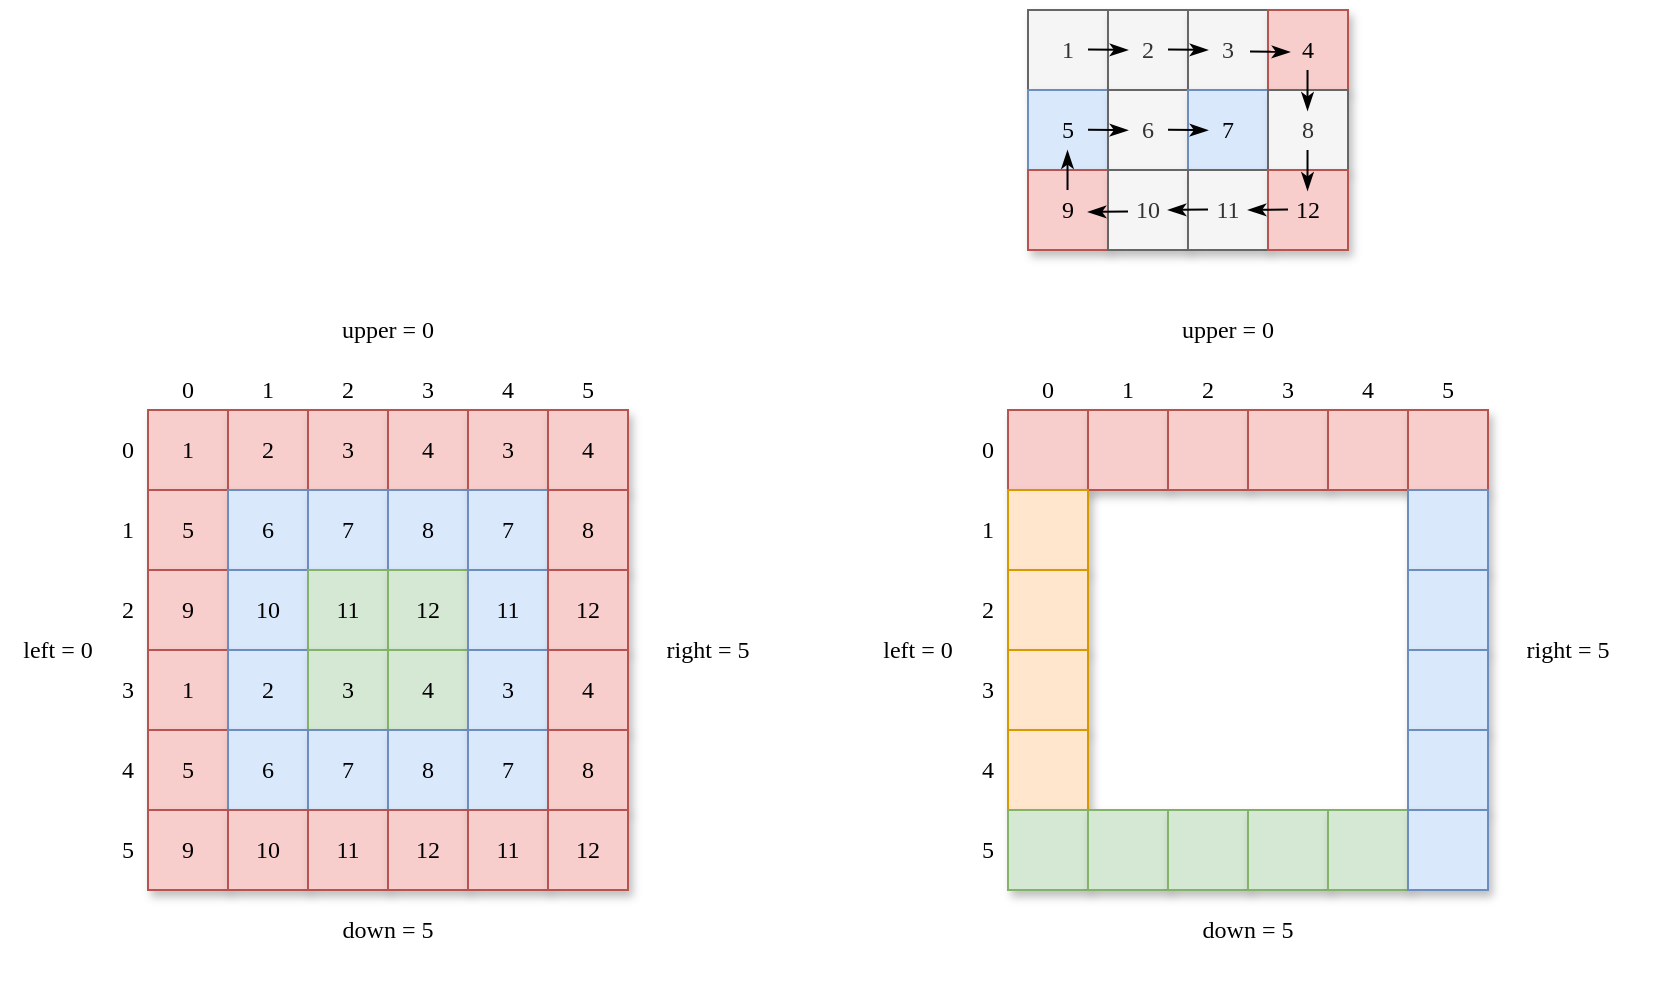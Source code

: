 <mxfile version="16.1.2" type="github">
  <diagram id="ffAc3uo1YPFbVvsRid7a" name="第 1 页">
    <mxGraphModel dx="2249" dy="762" grid="1" gridSize="10" guides="1" tooltips="1" connect="1" arrows="1" fold="1" page="1" pageScale="1" pageWidth="827" pageHeight="1169" background="#ffffff" math="0" shadow="0">
      <root>
        <mxCell id="0" />
        <mxCell id="1" parent="0" />
        <mxCell id="3kvtjz900iumJ6aTb2ge-2" value="&lt;font face=&quot;Comic Sans MS&quot;&gt;1&lt;/font&gt;" style="rounded=0;whiteSpace=wrap;html=1;fillColor=#f5f5f5;fontColor=#333333;strokeColor=#666666;shadow=1;" parent="1" vertex="1">
          <mxGeometry x="280" y="160" width="40" height="40" as="geometry" />
        </mxCell>
        <mxCell id="3kvtjz900iumJ6aTb2ge-3" value="&lt;font face=&quot;Comic Sans MS&quot;&gt;2&lt;/font&gt;" style="rounded=0;whiteSpace=wrap;html=1;fillColor=#f5f5f5;fontColor=#333333;strokeColor=#666666;shadow=1;" parent="1" vertex="1">
          <mxGeometry x="320" y="160" width="40" height="40" as="geometry" />
        </mxCell>
        <mxCell id="3kvtjz900iumJ6aTb2ge-4" value="&lt;font face=&quot;Comic Sans MS&quot;&gt;3&lt;/font&gt;" style="rounded=0;whiteSpace=wrap;html=1;fillColor=#f5f5f5;fontColor=#333333;strokeColor=#666666;shadow=1;" parent="1" vertex="1">
          <mxGeometry x="360" y="160" width="40" height="40" as="geometry" />
        </mxCell>
        <mxCell id="3kvtjz900iumJ6aTb2ge-5" value="&lt;font face=&quot;Comic Sans MS&quot;&gt;4&lt;/font&gt;" style="rounded=0;whiteSpace=wrap;html=1;fillColor=#f8cecc;strokeColor=#b85450;shadow=1;" parent="1" vertex="1">
          <mxGeometry x="400" y="160" width="40" height="40" as="geometry" />
        </mxCell>
        <mxCell id="3kvtjz900iumJ6aTb2ge-6" value="&lt;font face=&quot;Comic Sans MS&quot;&gt;5&lt;/font&gt;" style="rounded=0;whiteSpace=wrap;html=1;fillColor=#dae8fc;strokeColor=#6c8ebf;shadow=1;" parent="1" vertex="1">
          <mxGeometry x="280" y="200" width="40" height="40" as="geometry" />
        </mxCell>
        <mxCell id="3kvtjz900iumJ6aTb2ge-7" value="&lt;font face=&quot;Comic Sans MS&quot;&gt;6&lt;/font&gt;" style="rounded=0;whiteSpace=wrap;html=1;fillColor=#f5f5f5;fontColor=#333333;strokeColor=#666666;shadow=1;" parent="1" vertex="1">
          <mxGeometry x="320" y="200" width="40" height="40" as="geometry" />
        </mxCell>
        <mxCell id="3kvtjz900iumJ6aTb2ge-8" value="&lt;font face=&quot;Comic Sans MS&quot;&gt;7&lt;/font&gt;" style="rounded=0;whiteSpace=wrap;html=1;fillColor=#dae8fc;strokeColor=#6c8ebf;shadow=1;" parent="1" vertex="1">
          <mxGeometry x="360" y="200" width="40" height="40" as="geometry" />
        </mxCell>
        <mxCell id="3kvtjz900iumJ6aTb2ge-9" value="&lt;font face=&quot;Comic Sans MS&quot;&gt;8&lt;/font&gt;" style="rounded=0;whiteSpace=wrap;html=1;fillColor=#f5f5f5;fontColor=#333333;strokeColor=#666666;shadow=1;" parent="1" vertex="1">
          <mxGeometry x="400" y="200" width="40" height="40" as="geometry" />
        </mxCell>
        <mxCell id="3kvtjz900iumJ6aTb2ge-10" value="&lt;font face=&quot;Comic Sans MS&quot;&gt;9&lt;/font&gt;" style="rounded=0;whiteSpace=wrap;html=1;fillColor=#f8cecc;strokeColor=#b85450;shadow=1;" parent="1" vertex="1">
          <mxGeometry x="280" y="240" width="40" height="40" as="geometry" />
        </mxCell>
        <mxCell id="3kvtjz900iumJ6aTb2ge-11" value="&lt;font face=&quot;Comic Sans MS&quot;&gt;10&lt;/font&gt;" style="rounded=0;whiteSpace=wrap;html=1;fillColor=#f5f5f5;fontColor=#333333;strokeColor=#666666;shadow=1;" parent="1" vertex="1">
          <mxGeometry x="320" y="240" width="40" height="40" as="geometry" />
        </mxCell>
        <mxCell id="3kvtjz900iumJ6aTb2ge-12" value="&lt;font face=&quot;Comic Sans MS&quot;&gt;11&lt;/font&gt;" style="rounded=0;whiteSpace=wrap;html=1;fillColor=#f5f5f5;fontColor=#333333;strokeColor=#666666;shadow=1;" parent="1" vertex="1">
          <mxGeometry x="360" y="240" width="40" height="40" as="geometry" />
        </mxCell>
        <mxCell id="3kvtjz900iumJ6aTb2ge-13" value="&lt;font face=&quot;Comic Sans MS&quot;&gt;12&lt;/font&gt;" style="rounded=0;whiteSpace=wrap;html=1;fillColor=#f8cecc;strokeColor=#b85450;shadow=1;" parent="1" vertex="1">
          <mxGeometry x="400" y="240" width="40" height="40" as="geometry" />
        </mxCell>
        <mxCell id="3kvtjz900iumJ6aTb2ge-14" value="" style="endArrow=classicThin;html=1;rounded=0;fontFamily=Comic Sans MS;endFill=1;" parent="1" edge="1">
          <mxGeometry width="50" height="50" relative="1" as="geometry">
            <mxPoint x="310" y="179.76" as="sourcePoint" />
            <mxPoint x="330" y="180" as="targetPoint" />
          </mxGeometry>
        </mxCell>
        <mxCell id="3kvtjz900iumJ6aTb2ge-15" value="" style="endArrow=classicThin;html=1;rounded=0;fontFamily=Comic Sans MS;endFill=1;" parent="1" edge="1">
          <mxGeometry width="50" height="50" relative="1" as="geometry">
            <mxPoint x="350.0" y="179.76" as="sourcePoint" />
            <mxPoint x="370.0" y="180" as="targetPoint" />
          </mxGeometry>
        </mxCell>
        <mxCell id="3kvtjz900iumJ6aTb2ge-16" value="" style="endArrow=classicThin;html=1;rounded=0;fontFamily=Comic Sans MS;endFill=1;" parent="1" edge="1">
          <mxGeometry width="50" height="50" relative="1" as="geometry">
            <mxPoint x="391" y="180.76" as="sourcePoint" />
            <mxPoint x="411" y="181" as="targetPoint" />
          </mxGeometry>
        </mxCell>
        <mxCell id="3kvtjz900iumJ6aTb2ge-17" value="" style="endArrow=classicThin;html=1;rounded=0;fontFamily=Comic Sans MS;endFill=1;" parent="1" edge="1">
          <mxGeometry width="50" height="50" relative="1" as="geometry">
            <mxPoint x="419.76" y="190" as="sourcePoint" />
            <mxPoint x="419.76" y="210.24" as="targetPoint" />
          </mxGeometry>
        </mxCell>
        <mxCell id="3kvtjz900iumJ6aTb2ge-18" value="" style="endArrow=classicThin;html=1;rounded=0;fontFamily=Comic Sans MS;endFill=1;" parent="1" edge="1">
          <mxGeometry width="50" height="50" relative="1" as="geometry">
            <mxPoint x="419.76" y="230" as="sourcePoint" />
            <mxPoint x="419.76" y="250.24" as="targetPoint" />
          </mxGeometry>
        </mxCell>
        <mxCell id="3kvtjz900iumJ6aTb2ge-19" value="" style="endArrow=classicThin;html=1;rounded=0;fontFamily=Comic Sans MS;endFill=1;" parent="1" edge="1">
          <mxGeometry width="50" height="50" relative="1" as="geometry">
            <mxPoint x="410" y="259.76" as="sourcePoint" />
            <mxPoint x="390" y="260" as="targetPoint" />
          </mxGeometry>
        </mxCell>
        <mxCell id="3kvtjz900iumJ6aTb2ge-20" value="" style="endArrow=classicThin;html=1;rounded=0;fontFamily=Comic Sans MS;endFill=1;" parent="1" edge="1">
          <mxGeometry width="50" height="50" relative="1" as="geometry">
            <mxPoint x="370" y="259.76" as="sourcePoint" />
            <mxPoint x="350" y="260" as="targetPoint" />
          </mxGeometry>
        </mxCell>
        <mxCell id="3kvtjz900iumJ6aTb2ge-21" value="" style="endArrow=classicThin;html=1;rounded=0;fontFamily=Comic Sans MS;endFill=1;" parent="1" edge="1">
          <mxGeometry width="50" height="50" relative="1" as="geometry">
            <mxPoint x="330" y="260.76" as="sourcePoint" />
            <mxPoint x="310" y="261" as="targetPoint" />
          </mxGeometry>
        </mxCell>
        <mxCell id="3kvtjz900iumJ6aTb2ge-22" value="" style="endArrow=classicThin;html=1;rounded=0;fontFamily=Comic Sans MS;endFill=1;" parent="1" edge="1">
          <mxGeometry width="50" height="50" relative="1" as="geometry">
            <mxPoint x="299.76" y="250" as="sourcePoint" />
            <mxPoint x="299.76" y="230.24" as="targetPoint" />
          </mxGeometry>
        </mxCell>
        <mxCell id="3kvtjz900iumJ6aTb2ge-23" value="" style="endArrow=classicThin;html=1;rounded=0;fontFamily=Comic Sans MS;endFill=1;" parent="1" edge="1">
          <mxGeometry width="50" height="50" relative="1" as="geometry">
            <mxPoint x="310.0" y="219.88" as="sourcePoint" />
            <mxPoint x="330.0" y="220.12" as="targetPoint" />
          </mxGeometry>
        </mxCell>
        <mxCell id="3kvtjz900iumJ6aTb2ge-24" value="" style="endArrow=classicThin;html=1;rounded=0;fontFamily=Comic Sans MS;endFill=1;" parent="1" edge="1">
          <mxGeometry width="50" height="50" relative="1" as="geometry">
            <mxPoint x="350.0" y="219.88" as="sourcePoint" />
            <mxPoint x="370.0" y="220.12" as="targetPoint" />
          </mxGeometry>
        </mxCell>
        <mxCell id="3kvtjz900iumJ6aTb2ge-109" value="&lt;font face=&quot;Comic Sans MS&quot;&gt;1&lt;/font&gt;" style="rounded=0;whiteSpace=wrap;html=1;fillColor=#f8cecc;strokeColor=#b85450;shadow=1;" parent="1" vertex="1">
          <mxGeometry x="-160" y="360" width="40" height="40" as="geometry" />
        </mxCell>
        <mxCell id="3kvtjz900iumJ6aTb2ge-110" value="&lt;font face=&quot;Comic Sans MS&quot;&gt;2&lt;/font&gt;" style="rounded=0;whiteSpace=wrap;html=1;fillColor=#f8cecc;strokeColor=#b85450;shadow=1;" parent="1" vertex="1">
          <mxGeometry x="-120" y="360" width="40" height="40" as="geometry" />
        </mxCell>
        <mxCell id="3kvtjz900iumJ6aTb2ge-111" value="&lt;font face=&quot;Comic Sans MS&quot;&gt;3&lt;/font&gt;" style="rounded=0;whiteSpace=wrap;html=1;fillColor=#f8cecc;strokeColor=#b85450;shadow=1;" parent="1" vertex="1">
          <mxGeometry x="-80" y="360" width="40" height="40" as="geometry" />
        </mxCell>
        <mxCell id="3kvtjz900iumJ6aTb2ge-112" value="&lt;font face=&quot;Comic Sans MS&quot;&gt;4&lt;/font&gt;" style="rounded=0;whiteSpace=wrap;html=1;fillColor=#f8cecc;strokeColor=#b85450;shadow=1;" parent="1" vertex="1">
          <mxGeometry x="-40" y="360" width="40" height="40" as="geometry" />
        </mxCell>
        <mxCell id="3kvtjz900iumJ6aTb2ge-113" value="&lt;font face=&quot;Comic Sans MS&quot;&gt;5&lt;/font&gt;" style="rounded=0;whiteSpace=wrap;html=1;fillColor=#f8cecc;strokeColor=#b85450;shadow=1;" parent="1" vertex="1">
          <mxGeometry x="-160" y="400" width="40" height="40" as="geometry" />
        </mxCell>
        <mxCell id="3kvtjz900iumJ6aTb2ge-114" value="&lt;font face=&quot;Comic Sans MS&quot;&gt;6&lt;/font&gt;" style="rounded=0;whiteSpace=wrap;html=1;fillColor=#dae8fc;strokeColor=#6c8ebf;shadow=1;" parent="1" vertex="1">
          <mxGeometry x="-120" y="400" width="40" height="40" as="geometry" />
        </mxCell>
        <mxCell id="3kvtjz900iumJ6aTb2ge-115" value="&lt;font face=&quot;Comic Sans MS&quot;&gt;7&lt;/font&gt;" style="rounded=0;whiteSpace=wrap;html=1;fillColor=#dae8fc;strokeColor=#6c8ebf;shadow=1;" parent="1" vertex="1">
          <mxGeometry x="-80" y="400" width="40" height="40" as="geometry" />
        </mxCell>
        <mxCell id="3kvtjz900iumJ6aTb2ge-116" value="&lt;font face=&quot;Comic Sans MS&quot;&gt;8&lt;/font&gt;" style="rounded=0;whiteSpace=wrap;html=1;shadow=1;fillColor=#dae8fc;strokeColor=#6c8ebf;" parent="1" vertex="1">
          <mxGeometry x="-40" y="400" width="40" height="40" as="geometry" />
        </mxCell>
        <mxCell id="3kvtjz900iumJ6aTb2ge-117" value="&lt;font face=&quot;Comic Sans MS&quot;&gt;9&lt;/font&gt;" style="rounded=0;whiteSpace=wrap;html=1;fillColor=#f8cecc;strokeColor=#b85450;shadow=1;" parent="1" vertex="1">
          <mxGeometry x="-160" y="440" width="40" height="40" as="geometry" />
        </mxCell>
        <mxCell id="3kvtjz900iumJ6aTb2ge-118" value="&lt;font face=&quot;Comic Sans MS&quot;&gt;10&lt;/font&gt;" style="rounded=0;whiteSpace=wrap;html=1;fillColor=#dae8fc;strokeColor=#6c8ebf;shadow=1;" parent="1" vertex="1">
          <mxGeometry x="-120" y="440" width="40" height="40" as="geometry" />
        </mxCell>
        <mxCell id="3kvtjz900iumJ6aTb2ge-119" value="&lt;font face=&quot;Comic Sans MS&quot;&gt;11&lt;/font&gt;" style="rounded=0;whiteSpace=wrap;html=1;fillColor=#d5e8d4;strokeColor=#82b366;shadow=1;" parent="1" vertex="1">
          <mxGeometry x="-80" y="440" width="40" height="40" as="geometry" />
        </mxCell>
        <mxCell id="3kvtjz900iumJ6aTb2ge-120" value="&lt;font face=&quot;Comic Sans MS&quot;&gt;12&lt;/font&gt;" style="rounded=0;whiteSpace=wrap;html=1;shadow=1;fillColor=#d5e8d4;strokeColor=#82b366;" parent="1" vertex="1">
          <mxGeometry x="-40" y="440" width="40" height="40" as="geometry" />
        </mxCell>
        <mxCell id="3kvtjz900iumJ6aTb2ge-121" value="&lt;font face=&quot;Comic Sans MS&quot;&gt;1&lt;/font&gt;" style="rounded=0;whiteSpace=wrap;html=1;fillColor=#f8cecc;strokeColor=#b85450;shadow=1;" parent="1" vertex="1">
          <mxGeometry x="-160" y="480" width="40" height="40" as="geometry" />
        </mxCell>
        <mxCell id="3kvtjz900iumJ6aTb2ge-122" value="&lt;font face=&quot;Comic Sans MS&quot;&gt;2&lt;/font&gt;" style="rounded=0;whiteSpace=wrap;html=1;fillColor=#dae8fc;strokeColor=#6c8ebf;shadow=1;" parent="1" vertex="1">
          <mxGeometry x="-120" y="480" width="40" height="40" as="geometry" />
        </mxCell>
        <mxCell id="3kvtjz900iumJ6aTb2ge-123" value="&lt;font face=&quot;Comic Sans MS&quot;&gt;3&lt;/font&gt;" style="rounded=0;whiteSpace=wrap;html=1;fillColor=#d5e8d4;strokeColor=#82b366;shadow=1;" parent="1" vertex="1">
          <mxGeometry x="-80" y="480" width="40" height="40" as="geometry" />
        </mxCell>
        <mxCell id="3kvtjz900iumJ6aTb2ge-124" value="&lt;font face=&quot;Comic Sans MS&quot;&gt;4&lt;/font&gt;" style="rounded=0;whiteSpace=wrap;html=1;fillColor=#d5e8d4;strokeColor=#82b366;shadow=1;" parent="1" vertex="1">
          <mxGeometry x="-40" y="480" width="40" height="40" as="geometry" />
        </mxCell>
        <mxCell id="3kvtjz900iumJ6aTb2ge-125" value="&lt;font face=&quot;Comic Sans MS&quot;&gt;5&lt;/font&gt;" style="rounded=0;whiteSpace=wrap;html=1;fillColor=#f8cecc;strokeColor=#b85450;shadow=1;" parent="1" vertex="1">
          <mxGeometry x="-160" y="520" width="40" height="40" as="geometry" />
        </mxCell>
        <mxCell id="3kvtjz900iumJ6aTb2ge-126" value="&lt;font face=&quot;Comic Sans MS&quot;&gt;6&lt;/font&gt;" style="rounded=0;whiteSpace=wrap;html=1;fillColor=#dae8fc;strokeColor=#6c8ebf;shadow=1;" parent="1" vertex="1">
          <mxGeometry x="-120" y="520" width="40" height="40" as="geometry" />
        </mxCell>
        <mxCell id="3kvtjz900iumJ6aTb2ge-127" value="&lt;font face=&quot;Comic Sans MS&quot;&gt;7&lt;/font&gt;" style="rounded=0;whiteSpace=wrap;html=1;fillColor=#dae8fc;strokeColor=#6c8ebf;shadow=1;" parent="1" vertex="1">
          <mxGeometry x="-80" y="520" width="40" height="40" as="geometry" />
        </mxCell>
        <mxCell id="3kvtjz900iumJ6aTb2ge-128" value="&lt;font face=&quot;Comic Sans MS&quot;&gt;8&lt;/font&gt;" style="rounded=0;whiteSpace=wrap;html=1;fillColor=#dae8fc;strokeColor=#6c8ebf;shadow=1;" parent="1" vertex="1">
          <mxGeometry x="-40" y="520" width="40" height="40" as="geometry" />
        </mxCell>
        <mxCell id="3kvtjz900iumJ6aTb2ge-129" value="&lt;font face=&quot;Comic Sans MS&quot;&gt;9&lt;/font&gt;" style="rounded=0;whiteSpace=wrap;html=1;fillColor=#f8cecc;strokeColor=#b85450;shadow=1;" parent="1" vertex="1">
          <mxGeometry x="-160" y="560" width="40" height="40" as="geometry" />
        </mxCell>
        <mxCell id="3kvtjz900iumJ6aTb2ge-130" value="&lt;font face=&quot;Comic Sans MS&quot;&gt;10&lt;/font&gt;" style="rounded=0;whiteSpace=wrap;html=1;fillColor=#f8cecc;strokeColor=#b85450;shadow=1;" parent="1" vertex="1">
          <mxGeometry x="-120" y="560" width="40" height="40" as="geometry" />
        </mxCell>
        <mxCell id="3kvtjz900iumJ6aTb2ge-131" value="&lt;font face=&quot;Comic Sans MS&quot;&gt;11&lt;/font&gt;" style="rounded=0;whiteSpace=wrap;html=1;fillColor=#f8cecc;strokeColor=#b85450;shadow=1;" parent="1" vertex="1">
          <mxGeometry x="-80" y="560" width="40" height="40" as="geometry" />
        </mxCell>
        <mxCell id="3kvtjz900iumJ6aTb2ge-132" value="&lt;font face=&quot;Comic Sans MS&quot;&gt;12&lt;/font&gt;" style="rounded=0;whiteSpace=wrap;html=1;fillColor=#f8cecc;strokeColor=#b85450;shadow=1;" parent="1" vertex="1">
          <mxGeometry x="-40" y="560" width="40" height="40" as="geometry" />
        </mxCell>
        <mxCell id="3kvtjz900iumJ6aTb2ge-133" value="&lt;font face=&quot;Comic Sans MS&quot;&gt;3&lt;/font&gt;" style="rounded=0;whiteSpace=wrap;html=1;fillColor=#f8cecc;strokeColor=#b85450;shadow=1;" parent="1" vertex="1">
          <mxGeometry y="360" width="40" height="40" as="geometry" />
        </mxCell>
        <mxCell id="3kvtjz900iumJ6aTb2ge-134" value="&lt;font face=&quot;Comic Sans MS&quot;&gt;4&lt;/font&gt;" style="rounded=0;whiteSpace=wrap;html=1;fillColor=#f8cecc;strokeColor=#b85450;shadow=1;" parent="1" vertex="1">
          <mxGeometry x="40" y="360" width="40" height="40" as="geometry" />
        </mxCell>
        <mxCell id="3kvtjz900iumJ6aTb2ge-135" value="&lt;font face=&quot;Comic Sans MS&quot;&gt;7&lt;/font&gt;" style="rounded=0;whiteSpace=wrap;html=1;fillColor=#dae8fc;strokeColor=#6c8ebf;shadow=1;" parent="1" vertex="1">
          <mxGeometry y="400" width="40" height="40" as="geometry" />
        </mxCell>
        <mxCell id="3kvtjz900iumJ6aTb2ge-136" value="&lt;font face=&quot;Comic Sans MS&quot;&gt;8&lt;/font&gt;" style="rounded=0;whiteSpace=wrap;html=1;fillColor=#f8cecc;strokeColor=#b85450;shadow=1;" parent="1" vertex="1">
          <mxGeometry x="40" y="400" width="40" height="40" as="geometry" />
        </mxCell>
        <mxCell id="3kvtjz900iumJ6aTb2ge-137" value="&lt;font face=&quot;Comic Sans MS&quot;&gt;11&lt;/font&gt;" style="rounded=0;whiteSpace=wrap;html=1;shadow=1;fillColor=#dae8fc;strokeColor=#6c8ebf;" parent="1" vertex="1">
          <mxGeometry y="440" width="40" height="40" as="geometry" />
        </mxCell>
        <mxCell id="3kvtjz900iumJ6aTb2ge-138" value="&lt;font face=&quot;Comic Sans MS&quot;&gt;12&lt;/font&gt;" style="rounded=0;whiteSpace=wrap;html=1;fillColor=#f8cecc;strokeColor=#b85450;shadow=1;" parent="1" vertex="1">
          <mxGeometry x="40" y="440" width="40" height="40" as="geometry" />
        </mxCell>
        <mxCell id="3kvtjz900iumJ6aTb2ge-139" value="&lt;font face=&quot;Comic Sans MS&quot;&gt;3&lt;/font&gt;" style="rounded=0;whiteSpace=wrap;html=1;fillColor=#dae8fc;strokeColor=#6c8ebf;shadow=1;" parent="1" vertex="1">
          <mxGeometry y="480" width="40" height="40" as="geometry" />
        </mxCell>
        <mxCell id="3kvtjz900iumJ6aTb2ge-140" value="&lt;font face=&quot;Comic Sans MS&quot;&gt;4&lt;/font&gt;" style="rounded=0;whiteSpace=wrap;html=1;fillColor=#f8cecc;strokeColor=#b85450;shadow=1;" parent="1" vertex="1">
          <mxGeometry x="40" y="480" width="40" height="40" as="geometry" />
        </mxCell>
        <mxCell id="3kvtjz900iumJ6aTb2ge-141" value="&lt;font face=&quot;Comic Sans MS&quot;&gt;7&lt;/font&gt;" style="rounded=0;whiteSpace=wrap;html=1;fillColor=#dae8fc;strokeColor=#6c8ebf;shadow=1;" parent="1" vertex="1">
          <mxGeometry y="520" width="40" height="40" as="geometry" />
        </mxCell>
        <mxCell id="3kvtjz900iumJ6aTb2ge-142" value="&lt;font face=&quot;Comic Sans MS&quot;&gt;8&lt;/font&gt;" style="rounded=0;whiteSpace=wrap;html=1;fillColor=#f8cecc;strokeColor=#b85450;shadow=1;" parent="1" vertex="1">
          <mxGeometry x="40" y="520" width="40" height="40" as="geometry" />
        </mxCell>
        <mxCell id="3kvtjz900iumJ6aTb2ge-143" value="&lt;font face=&quot;Comic Sans MS&quot;&gt;11&lt;/font&gt;" style="rounded=0;whiteSpace=wrap;html=1;fillColor=#f8cecc;strokeColor=#b85450;shadow=1;" parent="1" vertex="1">
          <mxGeometry y="560" width="40" height="40" as="geometry" />
        </mxCell>
        <mxCell id="3kvtjz900iumJ6aTb2ge-144" value="&lt;font face=&quot;Comic Sans MS&quot;&gt;12&lt;/font&gt;" style="rounded=0;whiteSpace=wrap;html=1;fillColor=#f8cecc;strokeColor=#b85450;shadow=1;" parent="1" vertex="1">
          <mxGeometry x="40" y="560" width="40" height="40" as="geometry" />
        </mxCell>
        <mxCell id="3kvtjz900iumJ6aTb2ge-145" value="upper = 0" style="text;html=1;strokeColor=none;fillColor=none;align=center;verticalAlign=middle;whiteSpace=wrap;rounded=0;shadow=1;fontFamily=Comic Sans MS;" parent="1" vertex="1">
          <mxGeometry x="-80" y="300" width="80" height="40" as="geometry" />
        </mxCell>
        <mxCell id="3kvtjz900iumJ6aTb2ge-146" value="right = 5" style="text;html=1;strokeColor=none;fillColor=none;align=center;verticalAlign=middle;whiteSpace=wrap;rounded=0;shadow=1;fontFamily=Comic Sans MS;" parent="1" vertex="1">
          <mxGeometry x="80" y="460" width="80" height="40" as="geometry" />
        </mxCell>
        <mxCell id="3kvtjz900iumJ6aTb2ge-147" value="down = 5" style="text;html=1;strokeColor=none;fillColor=none;align=center;verticalAlign=middle;whiteSpace=wrap;rounded=0;shadow=1;fontFamily=Comic Sans MS;" parent="1" vertex="1">
          <mxGeometry x="-80" y="600" width="80" height="40" as="geometry" />
        </mxCell>
        <mxCell id="3kvtjz900iumJ6aTb2ge-148" value="left = 0" style="text;html=1;strokeColor=none;fillColor=none;align=center;verticalAlign=middle;whiteSpace=wrap;rounded=0;shadow=1;fontFamily=Comic Sans MS;" parent="1" vertex="1">
          <mxGeometry x="-230" y="440" width="50" height="80" as="geometry" />
        </mxCell>
        <mxCell id="3kvtjz900iumJ6aTb2ge-149" value="0" style="text;html=1;strokeColor=none;fillColor=none;align=center;verticalAlign=middle;whiteSpace=wrap;rounded=0;shadow=1;fontFamily=Comic Sans MS;" parent="1" vertex="1">
          <mxGeometry x="-180" y="360" width="20" height="40" as="geometry" />
        </mxCell>
        <mxCell id="3kvtjz900iumJ6aTb2ge-150" value="1" style="text;html=1;strokeColor=none;fillColor=none;align=center;verticalAlign=middle;whiteSpace=wrap;rounded=0;shadow=1;fontFamily=Comic Sans MS;" parent="1" vertex="1">
          <mxGeometry x="-180" y="400" width="20" height="40" as="geometry" />
        </mxCell>
        <mxCell id="3kvtjz900iumJ6aTb2ge-151" value="2" style="text;html=1;strokeColor=none;fillColor=none;align=center;verticalAlign=middle;whiteSpace=wrap;rounded=0;shadow=1;fontFamily=Comic Sans MS;" parent="1" vertex="1">
          <mxGeometry x="-180" y="440" width="20" height="40" as="geometry" />
        </mxCell>
        <mxCell id="3kvtjz900iumJ6aTb2ge-152" value="3" style="text;html=1;strokeColor=none;fillColor=none;align=center;verticalAlign=middle;whiteSpace=wrap;rounded=0;shadow=1;fontFamily=Comic Sans MS;" parent="1" vertex="1">
          <mxGeometry x="-180" y="480" width="20" height="40" as="geometry" />
        </mxCell>
        <mxCell id="3kvtjz900iumJ6aTb2ge-153" value="4" style="text;html=1;strokeColor=none;fillColor=none;align=center;verticalAlign=middle;whiteSpace=wrap;rounded=0;shadow=1;fontFamily=Comic Sans MS;" parent="1" vertex="1">
          <mxGeometry x="-180" y="520" width="20" height="40" as="geometry" />
        </mxCell>
        <mxCell id="3kvtjz900iumJ6aTb2ge-154" value="5" style="text;html=1;strokeColor=none;fillColor=none;align=center;verticalAlign=middle;whiteSpace=wrap;rounded=0;shadow=1;fontFamily=Comic Sans MS;" parent="1" vertex="1">
          <mxGeometry x="-180" y="560" width="20" height="40" as="geometry" />
        </mxCell>
        <mxCell id="3kvtjz900iumJ6aTb2ge-155" value="0" style="text;html=1;strokeColor=none;fillColor=none;align=center;verticalAlign=middle;whiteSpace=wrap;rounded=0;shadow=1;fontFamily=Comic Sans MS;" parent="1" vertex="1">
          <mxGeometry x="-160" y="340" width="40" height="20" as="geometry" />
        </mxCell>
        <mxCell id="3kvtjz900iumJ6aTb2ge-156" value="1" style="text;html=1;strokeColor=none;fillColor=none;align=center;verticalAlign=middle;whiteSpace=wrap;rounded=0;shadow=1;fontFamily=Comic Sans MS;" parent="1" vertex="1">
          <mxGeometry x="-120" y="340" width="40" height="20" as="geometry" />
        </mxCell>
        <mxCell id="3kvtjz900iumJ6aTb2ge-157" value="2" style="text;html=1;strokeColor=none;fillColor=none;align=center;verticalAlign=middle;whiteSpace=wrap;rounded=0;shadow=1;fontFamily=Comic Sans MS;" parent="1" vertex="1">
          <mxGeometry x="-80" y="340" width="40" height="20" as="geometry" />
        </mxCell>
        <mxCell id="3kvtjz900iumJ6aTb2ge-158" value="3" style="text;html=1;strokeColor=none;fillColor=none;align=center;verticalAlign=middle;whiteSpace=wrap;rounded=0;shadow=1;fontFamily=Comic Sans MS;" parent="1" vertex="1">
          <mxGeometry x="-40" y="340" width="40" height="20" as="geometry" />
        </mxCell>
        <mxCell id="3kvtjz900iumJ6aTb2ge-159" value="4" style="text;html=1;strokeColor=none;fillColor=none;align=center;verticalAlign=middle;whiteSpace=wrap;rounded=0;shadow=1;fontFamily=Comic Sans MS;" parent="1" vertex="1">
          <mxGeometry y="340" width="40" height="20" as="geometry" />
        </mxCell>
        <mxCell id="3kvtjz900iumJ6aTb2ge-160" value="5" style="text;html=1;strokeColor=none;fillColor=none;align=center;verticalAlign=middle;whiteSpace=wrap;rounded=0;shadow=1;fontFamily=Comic Sans MS;" parent="1" vertex="1">
          <mxGeometry x="40" y="340" width="40" height="20" as="geometry" />
        </mxCell>
        <mxCell id="oO-XDi0VFRJl8HJExHA3-1" value="" style="rounded=0;whiteSpace=wrap;html=1;fillColor=#f8cecc;strokeColor=#b85450;shadow=1;" vertex="1" parent="1">
          <mxGeometry x="270" y="360" width="40" height="40" as="geometry" />
        </mxCell>
        <mxCell id="oO-XDi0VFRJl8HJExHA3-2" value="" style="rounded=0;whiteSpace=wrap;html=1;fillColor=#f8cecc;strokeColor=#b85450;shadow=1;" vertex="1" parent="1">
          <mxGeometry x="310" y="360" width="40" height="40" as="geometry" />
        </mxCell>
        <mxCell id="oO-XDi0VFRJl8HJExHA3-3" value="" style="rounded=0;whiteSpace=wrap;html=1;fillColor=#f8cecc;strokeColor=#b85450;shadow=1;" vertex="1" parent="1">
          <mxGeometry x="350" y="360" width="40" height="40" as="geometry" />
        </mxCell>
        <mxCell id="oO-XDi0VFRJl8HJExHA3-4" value="" style="rounded=0;whiteSpace=wrap;html=1;fillColor=#f8cecc;strokeColor=#b85450;shadow=1;" vertex="1" parent="1">
          <mxGeometry x="390" y="360" width="40" height="40" as="geometry" />
        </mxCell>
        <mxCell id="oO-XDi0VFRJl8HJExHA3-5" value="" style="rounded=0;whiteSpace=wrap;html=1;fillColor=#ffe6cc;strokeColor=#d79b00;shadow=1;" vertex="1" parent="1">
          <mxGeometry x="270" y="400" width="40" height="40" as="geometry" />
        </mxCell>
        <mxCell id="oO-XDi0VFRJl8HJExHA3-6" value="" style="rounded=0;whiteSpace=wrap;html=1;fillColor=#ffe6cc;strokeColor=#d79b00;shadow=1;" vertex="1" parent="1">
          <mxGeometry x="270" y="440" width="40" height="40" as="geometry" />
        </mxCell>
        <mxCell id="oO-XDi0VFRJl8HJExHA3-7" value="" style="rounded=0;whiteSpace=wrap;html=1;fillColor=#ffe6cc;strokeColor=#d79b00;shadow=1;" vertex="1" parent="1">
          <mxGeometry x="270" y="480" width="40" height="40" as="geometry" />
        </mxCell>
        <mxCell id="oO-XDi0VFRJl8HJExHA3-8" value="" style="rounded=0;whiteSpace=wrap;html=1;fillColor=#ffe6cc;strokeColor=#d79b00;shadow=1;" vertex="1" parent="1">
          <mxGeometry x="270" y="520" width="40" height="40" as="geometry" />
        </mxCell>
        <mxCell id="oO-XDi0VFRJl8HJExHA3-9" value="" style="rounded=0;whiteSpace=wrap;html=1;fillColor=#d5e8d4;strokeColor=#82b366;shadow=1;" vertex="1" parent="1">
          <mxGeometry x="270" y="560" width="40" height="40" as="geometry" />
        </mxCell>
        <mxCell id="oO-XDi0VFRJl8HJExHA3-10" value="" style="rounded=0;whiteSpace=wrap;html=1;fillColor=#d5e8d4;strokeColor=#82b366;shadow=1;" vertex="1" parent="1">
          <mxGeometry x="310" y="560" width="40" height="40" as="geometry" />
        </mxCell>
        <mxCell id="oO-XDi0VFRJl8HJExHA3-11" value="" style="rounded=0;whiteSpace=wrap;html=1;fillColor=#d5e8d4;strokeColor=#82b366;shadow=1;" vertex="1" parent="1">
          <mxGeometry x="350" y="560" width="40" height="40" as="geometry" />
        </mxCell>
        <mxCell id="oO-XDi0VFRJl8HJExHA3-12" value="" style="rounded=0;whiteSpace=wrap;html=1;fillColor=#d5e8d4;strokeColor=#82b366;shadow=1;" vertex="1" parent="1">
          <mxGeometry x="390" y="560" width="40" height="40" as="geometry" />
        </mxCell>
        <mxCell id="oO-XDi0VFRJl8HJExHA3-13" value="" style="rounded=0;whiteSpace=wrap;html=1;fillColor=#f8cecc;strokeColor=#b85450;shadow=1;" vertex="1" parent="1">
          <mxGeometry x="430" y="360" width="40" height="40" as="geometry" />
        </mxCell>
        <mxCell id="oO-XDi0VFRJl8HJExHA3-14" value="" style="rounded=0;whiteSpace=wrap;html=1;fillColor=#f8cecc;strokeColor=#b85450;shadow=1;" vertex="1" parent="1">
          <mxGeometry x="470" y="360" width="40" height="40" as="geometry" />
        </mxCell>
        <mxCell id="oO-XDi0VFRJl8HJExHA3-15" value="" style="rounded=0;whiteSpace=wrap;html=1;fillColor=#dae8fc;strokeColor=#6c8ebf;shadow=1;" vertex="1" parent="1">
          <mxGeometry x="470" y="400" width="40" height="40" as="geometry" />
        </mxCell>
        <mxCell id="oO-XDi0VFRJl8HJExHA3-16" value="" style="rounded=0;whiteSpace=wrap;html=1;fillColor=#dae8fc;strokeColor=#6c8ebf;shadow=1;" vertex="1" parent="1">
          <mxGeometry x="470" y="440" width="40" height="40" as="geometry" />
        </mxCell>
        <mxCell id="oO-XDi0VFRJl8HJExHA3-17" value="" style="rounded=0;whiteSpace=wrap;html=1;fillColor=#dae8fc;strokeColor=#6c8ebf;shadow=1;" vertex="1" parent="1">
          <mxGeometry x="470" y="480" width="40" height="40" as="geometry" />
        </mxCell>
        <mxCell id="oO-XDi0VFRJl8HJExHA3-18" value="" style="rounded=0;whiteSpace=wrap;html=1;fillColor=#dae8fc;strokeColor=#6c8ebf;shadow=1;" vertex="1" parent="1">
          <mxGeometry x="470" y="520" width="40" height="40" as="geometry" />
        </mxCell>
        <mxCell id="oO-XDi0VFRJl8HJExHA3-19" value="" style="rounded=0;whiteSpace=wrap;html=1;fillColor=#d5e8d4;strokeColor=#82b366;shadow=1;" vertex="1" parent="1">
          <mxGeometry x="430" y="560" width="40" height="40" as="geometry" />
        </mxCell>
        <mxCell id="oO-XDi0VFRJl8HJExHA3-20" value="" style="rounded=0;whiteSpace=wrap;html=1;fillColor=#dae8fc;strokeColor=#6c8ebf;shadow=1;" vertex="1" parent="1">
          <mxGeometry x="470" y="560" width="40" height="40" as="geometry" />
        </mxCell>
        <mxCell id="oO-XDi0VFRJl8HJExHA3-21" value="right = 5" style="text;html=1;strokeColor=none;fillColor=none;align=center;verticalAlign=middle;whiteSpace=wrap;rounded=0;shadow=1;fontFamily=Comic Sans MS;" vertex="1" parent="1">
          <mxGeometry x="510" y="460" width="80" height="40" as="geometry" />
        </mxCell>
        <mxCell id="oO-XDi0VFRJl8HJExHA3-22" value="down = 5" style="text;html=1;strokeColor=none;fillColor=none;align=center;verticalAlign=middle;whiteSpace=wrap;rounded=0;shadow=1;fontFamily=Comic Sans MS;" vertex="1" parent="1">
          <mxGeometry x="350" y="600" width="80" height="40" as="geometry" />
        </mxCell>
        <mxCell id="oO-XDi0VFRJl8HJExHA3-23" value="left = 0" style="text;html=1;strokeColor=none;fillColor=none;align=center;verticalAlign=middle;whiteSpace=wrap;rounded=0;shadow=1;fontFamily=Comic Sans MS;" vertex="1" parent="1">
          <mxGeometry x="200" y="440" width="50" height="80" as="geometry" />
        </mxCell>
        <mxCell id="oO-XDi0VFRJl8HJExHA3-24" value="0" style="text;html=1;strokeColor=none;fillColor=none;align=center;verticalAlign=middle;whiteSpace=wrap;rounded=0;shadow=1;fontFamily=Comic Sans MS;" vertex="1" parent="1">
          <mxGeometry x="250" y="360" width="20" height="40" as="geometry" />
        </mxCell>
        <mxCell id="oO-XDi0VFRJl8HJExHA3-25" value="1" style="text;html=1;strokeColor=none;fillColor=none;align=center;verticalAlign=middle;whiteSpace=wrap;rounded=0;shadow=1;fontFamily=Comic Sans MS;" vertex="1" parent="1">
          <mxGeometry x="250" y="400" width="20" height="40" as="geometry" />
        </mxCell>
        <mxCell id="oO-XDi0VFRJl8HJExHA3-26" value="2" style="text;html=1;strokeColor=none;fillColor=none;align=center;verticalAlign=middle;whiteSpace=wrap;rounded=0;shadow=1;fontFamily=Comic Sans MS;" vertex="1" parent="1">
          <mxGeometry x="250" y="440" width="20" height="40" as="geometry" />
        </mxCell>
        <mxCell id="oO-XDi0VFRJl8HJExHA3-27" value="3" style="text;html=1;strokeColor=none;fillColor=none;align=center;verticalAlign=middle;whiteSpace=wrap;rounded=0;shadow=1;fontFamily=Comic Sans MS;" vertex="1" parent="1">
          <mxGeometry x="250" y="480" width="20" height="40" as="geometry" />
        </mxCell>
        <mxCell id="oO-XDi0VFRJl8HJExHA3-28" value="4" style="text;html=1;strokeColor=none;fillColor=none;align=center;verticalAlign=middle;whiteSpace=wrap;rounded=0;shadow=1;fontFamily=Comic Sans MS;" vertex="1" parent="1">
          <mxGeometry x="250" y="520" width="20" height="40" as="geometry" />
        </mxCell>
        <mxCell id="oO-XDi0VFRJl8HJExHA3-29" value="5" style="text;html=1;strokeColor=none;fillColor=none;align=center;verticalAlign=middle;whiteSpace=wrap;rounded=0;shadow=1;fontFamily=Comic Sans MS;" vertex="1" parent="1">
          <mxGeometry x="250" y="560" width="20" height="40" as="geometry" />
        </mxCell>
        <mxCell id="oO-XDi0VFRJl8HJExHA3-30" value="0" style="text;html=1;strokeColor=none;fillColor=none;align=center;verticalAlign=middle;whiteSpace=wrap;rounded=0;shadow=1;fontFamily=Comic Sans MS;" vertex="1" parent="1">
          <mxGeometry x="270" y="340" width="40" height="20" as="geometry" />
        </mxCell>
        <mxCell id="oO-XDi0VFRJl8HJExHA3-31" value="1" style="text;html=1;strokeColor=none;fillColor=none;align=center;verticalAlign=middle;whiteSpace=wrap;rounded=0;shadow=1;fontFamily=Comic Sans MS;" vertex="1" parent="1">
          <mxGeometry x="310" y="340" width="40" height="20" as="geometry" />
        </mxCell>
        <mxCell id="oO-XDi0VFRJl8HJExHA3-32" value="2" style="text;html=1;strokeColor=none;fillColor=none;align=center;verticalAlign=middle;whiteSpace=wrap;rounded=0;shadow=1;fontFamily=Comic Sans MS;" vertex="1" parent="1">
          <mxGeometry x="350" y="340" width="40" height="20" as="geometry" />
        </mxCell>
        <mxCell id="oO-XDi0VFRJl8HJExHA3-33" value="3" style="text;html=1;strokeColor=none;fillColor=none;align=center;verticalAlign=middle;whiteSpace=wrap;rounded=0;shadow=1;fontFamily=Comic Sans MS;" vertex="1" parent="1">
          <mxGeometry x="390" y="340" width="40" height="20" as="geometry" />
        </mxCell>
        <mxCell id="oO-XDi0VFRJl8HJExHA3-34" value="4" style="text;html=1;strokeColor=none;fillColor=none;align=center;verticalAlign=middle;whiteSpace=wrap;rounded=0;shadow=1;fontFamily=Comic Sans MS;" vertex="1" parent="1">
          <mxGeometry x="430" y="340" width="40" height="20" as="geometry" />
        </mxCell>
        <mxCell id="oO-XDi0VFRJl8HJExHA3-35" value="5" style="text;html=1;strokeColor=none;fillColor=none;align=center;verticalAlign=middle;whiteSpace=wrap;rounded=0;shadow=1;fontFamily=Comic Sans MS;" vertex="1" parent="1">
          <mxGeometry x="470" y="340" width="40" height="20" as="geometry" />
        </mxCell>
        <mxCell id="oO-XDi0VFRJl8HJExHA3-36" value="upper = 0" style="text;html=1;strokeColor=none;fillColor=none;align=center;verticalAlign=middle;whiteSpace=wrap;rounded=0;shadow=1;fontFamily=Comic Sans MS;" vertex="1" parent="1">
          <mxGeometry x="340" y="300" width="80" height="40" as="geometry" />
        </mxCell>
      </root>
    </mxGraphModel>
  </diagram>
</mxfile>
